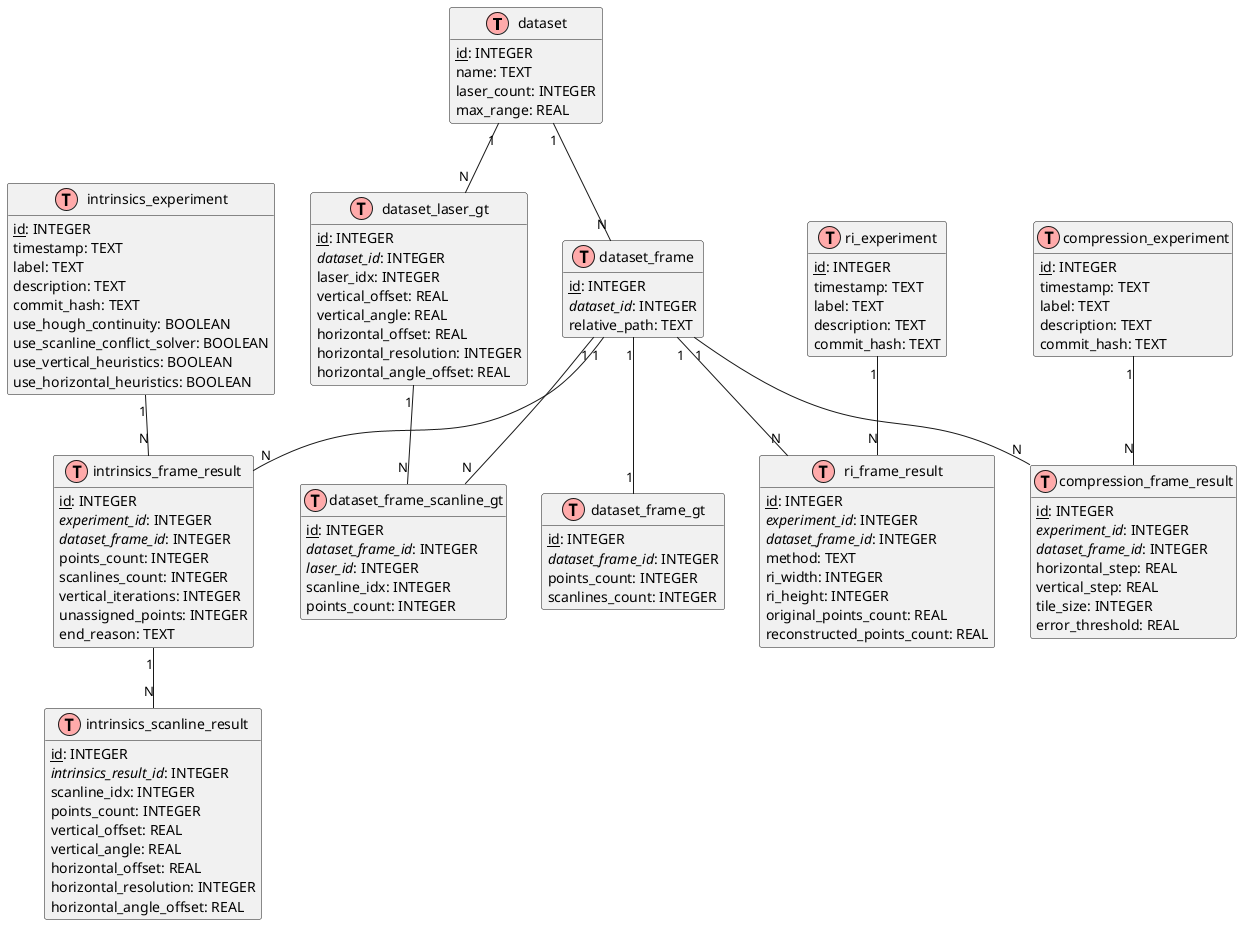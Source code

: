 @startuml database_schema
!define table(x) class x << (T,#FFAAAA) >>
!define primary_key(x) <u>x</u>
!define foreign_key(x) <i>x</i>

hide methods
hide stereotypes

' Dataset and Frame entities
table(dataset) {
  primary_key(id): INTEGER
  name: TEXT
  laser_count: INTEGER
  max_range: REAL
}

table(dataset_frame) {
  primary_key(id): INTEGER
  foreign_key(dataset_id): INTEGER
  relative_path: TEXT
}

table(dataset_laser_gt) {
  primary_key(id): INTEGER
  foreign_key(dataset_id): INTEGER
  laser_idx: INTEGER
  vertical_offset: REAL
  vertical_angle: REAL
  horizontal_offset: REAL
  horizontal_resolution: INTEGER
  horizontal_angle_offset: REAL
}

table(dataset_frame_gt) {
  primary_key(id): INTEGER
  foreign_key(dataset_frame_id): INTEGER
  points_count: INTEGER
  scanlines_count: INTEGER
}

table(dataset_frame_scanline_gt) {
  primary_key(id): INTEGER
  foreign_key(dataset_frame_id): INTEGER
  foreign_key(laser_id): INTEGER
  scanline_idx: INTEGER
  points_count: INTEGER
}

' Intrinsics experiment entities
table(intrinsics_experiment) {
  primary_key(id): INTEGER
  timestamp: TEXT
  label: TEXT
  description: TEXT
  commit_hash: TEXT
  use_hough_continuity: BOOLEAN
  use_scanline_conflict_solver: BOOLEAN
  use_vertical_heuristics: BOOLEAN
  use_horizontal_heuristics: BOOLEAN
}

table(intrinsics_frame_result) {
  primary_key(id): INTEGER
  foreign_key(experiment_id): INTEGER
  foreign_key(dataset_frame_id): INTEGER
  points_count: INTEGER
  scanlines_count: INTEGER
  vertical_iterations: INTEGER
  unassigned_points: INTEGER
  end_reason: TEXT
}

table(intrinsics_scanline_result) {
  primary_key(id): INTEGER
  foreign_key(intrinsics_result_id): INTEGER
  scanline_idx: INTEGER
  points_count: INTEGER
  vertical_offset: REAL
  vertical_angle: REAL
  ... (CI and uncertainty fields)
  horizontal_offset: REAL
  horizontal_resolution: INTEGER
  horizontal_angle_offset: REAL
}

' Range Image experiment entities
table(ri_experiment) {
  primary_key(id): INTEGER
  timestamp: TEXT
  label: TEXT
  description: TEXT
  commit_hash: TEXT
}

table(ri_frame_result) {
  primary_key(id): INTEGER
  foreign_key(experiment_id): INTEGER
  foreign_key(dataset_frame_id): INTEGER
  method: TEXT
  ri_width: INTEGER
  ri_height: INTEGER
  original_points_count: REAL
  reconstructed_points_count: REAL
  ... (MSE and RMSE metrics)
}

' Compression experiment entities
table(compression_experiment) {
  primary_key(id): INTEGER
  timestamp: TEXT
  label: TEXT
  description: TEXT
  commit_hash: TEXT
}

table(compression_frame_result) {
  primary_key(id): INTEGER
  foreign_key(experiment_id): INTEGER
  foreign_key(dataset_frame_id): INTEGER
  horizontal_step: REAL
  vertical_step: REAL
  tile_size: INTEGER
  error_threshold: REAL
  ... (compression metrics)
}

' Relationships
dataset "1" -- "N" dataset_frame
dataset "1" -- "N" dataset_laser_gt
dataset_frame "1" -- "1" dataset_frame_gt
dataset_frame "1" -- "N" dataset_frame_scanline_gt
dataset_laser_gt "1" -- "N" dataset_frame_scanline_gt

intrinsics_experiment "1" -- "N" intrinsics_frame_result
dataset_frame "1" -- "N" intrinsics_frame_result
intrinsics_frame_result "1" -- "N" intrinsics_scanline_result

ri_experiment "1" -- "N" ri_frame_result
dataset_frame "1" -- "N" ri_frame_result

compression_experiment "1" -- "N" compression_frame_result
dataset_frame "1" -- "N" compression_frame_result

@enduml
